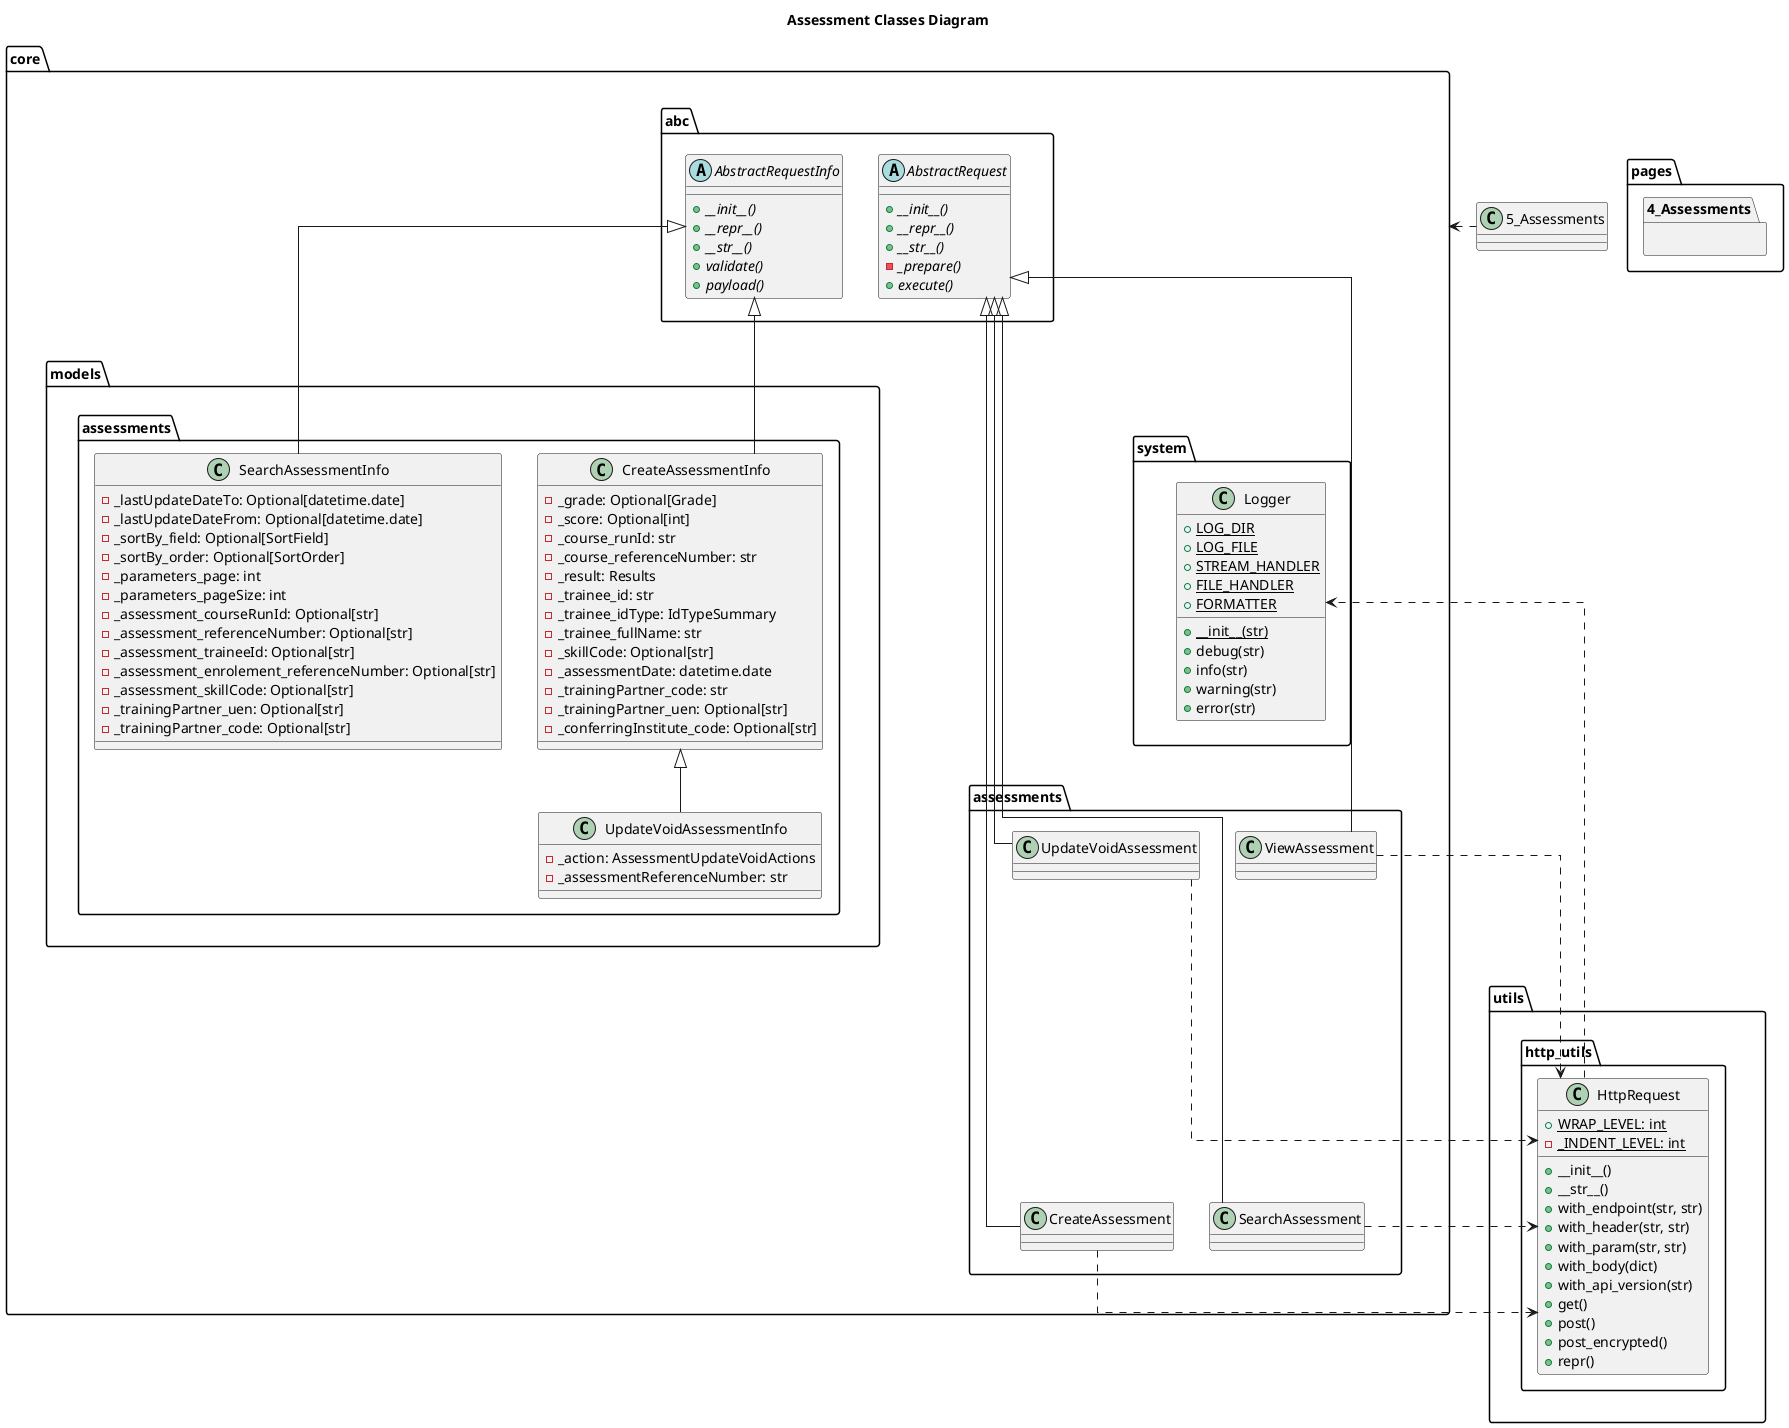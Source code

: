 @startuml
skinparam linetype polyline
skinparam linetype ortho

title Assessment Classes Diagram

package pages {
    package 4_Assessments {

    }
}

package utils {
    package http_utils {
        class HttpRequest {
            + WRAP_LEVEL: int {static}
            - _INDENT_LEVEL: int {static}

            + __init__()
            + __str__()
            + with_endpoint(str, str)
            + with_header(str, str)
            + with_param(str, str)
            + with_body(dict)
            + with_api_version(str)
            + get()
            + post()
            + post_encrypted()
            + repr()
        }
    }
}

package core {
    package system {
        class Logger {
            + LOG_DIR {static}
            + LOG_FILE {static}
            + STREAM_HANDLER {static}
            + FILE_HANDLER {static}
            + FORMATTER {static}
            + __init__(str) {static}
            + debug(str)
            + info(str)
            + warning(str)
            + error(str)
        }
    }

    package abc {
        abstract AbstractRequest {
            + __init__() {abstract}
            + __repr__() {abstract}
            + __str__() {abstract}
            - _prepare() {abstract}
            + execute() {abstract}
        }

        abstract AbstractRequestInfo {
            + __init__() {abstract}
            + __repr__() {abstract}
            + __str__() {abstract}
            + validate() {abstract}
            + payload() {abstract}
        }
    }

    package assessments {
        class CreateAssessment {

        }

        class SearchAssessment {

        }

        class UpdateVoidAssessment {

        }

        class ViewAssessment {

        }

        CreateAssessment -up--|> AbstractRequest
        SearchAssessment -up--|> AbstractRequest

        UpdateVoidAssessment -up--|> AbstractRequest
        ViewAssessment -up--|> AbstractRequest

        CreateAssessment -up[hidden]-> UpdateVoidAssessment
        SearchAssessment -up[hidden]-> UpdateVoidAssessment

        CreateAssessment ..right.> HttpRequest
        SearchAssessment ..right.> HttpRequest
        UpdateVoidAssessment ..right.> HttpRequest
        ViewAssessment ..right.> HttpRequest
    }

    package models {
        package assessments {
            class CreateAssessmentInfo {
                - _grade: Optional[Grade]
                - _score: Optional[int]
                - _course_runId: str
                - _course_referenceNumber: str
                - _result: Results
                - _trainee_id: str
                - _trainee_idType: IdTypeSummary
                - _trainee_fullName: str
                - _skillCode: Optional[str]
                - _assessmentDate: datetime.date
                - _trainingPartner_code: str
                - _trainingPartner_uen: Optional[str]
                - _conferringInstitute_code: Optional[str]
            }
    
            class UpdateVoidAssessmentInfo extends CreateAssessmentInfo {
                - _action: AssessmentUpdateVoidActions
                - _assessmentReferenceNumber: str
    
            }
            
            class SearchAssessmentInfo {
                - _lastUpdateDateTo: Optional[datetime.date] 
                - _lastUpdateDateFrom: Optional[datetime.date] 
                - _sortBy_field: Optional[SortField] 
                - _sortBy_order: Optional[SortOrder] 
                - _parameters_page: int 
                - _parameters_pageSize: int 
                - _assessment_courseRunId: Optional[str] 
                - _assessment_referenceNumber: Optional[str] 
                - _assessment_traineeId: Optional[str] 
                - _assessment_enrolement_referenceNumber: Optional[str] 
                - _assessment_skillCode: Optional[str] 
                - _trainingPartner_uen: Optional[str] 
                - _trainingPartner_code: Optional[str] 
            }
        }

        CreateAssessmentInfo -up-|> AbstractRequestInfo
        SearchAssessmentInfo -up-|> AbstractRequestInfo
    }

    assessments -up[hidden]-> abc
    models -up[hidden]-> abc
}

HttpRequest .right..> Logger
5_Assessments ..right> core

core --[hidden]--> utils
abc -[hidden]-> system
@enduml